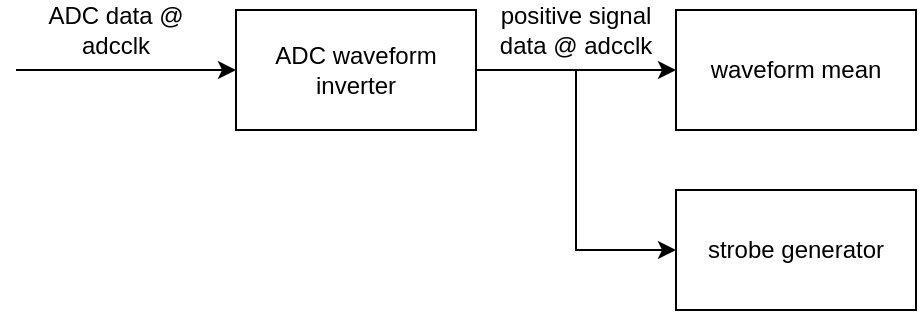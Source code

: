 <mxfile version="13.9.9" type="device"><diagram id="tDsNJ1fBDTF_r0xZkCq_" name="Страница 1"><mxGraphModel dx="1915" dy="968" grid="1" gridSize="10" guides="1" tooltips="1" connect="1" arrows="1" fold="1" page="1" pageScale="1" pageWidth="827" pageHeight="1169" math="0" shadow="0"><root><mxCell id="0"/><mxCell id="1" parent="0"/><mxCell id="m6FJcKTf4Ai-X5_8e5fj-6" style="edgeStyle=orthogonalEdgeStyle;rounded=0;orthogonalLoop=1;jettySize=auto;html=1;exitX=1;exitY=0.5;exitDx=0;exitDy=0;entryX=0;entryY=0.5;entryDx=0;entryDy=0;" edge="1" parent="1" source="m6FJcKTf4Ai-X5_8e5fj-1" target="m6FJcKTf4Ai-X5_8e5fj-4"><mxGeometry relative="1" as="geometry"/></mxCell><mxCell id="m6FJcKTf4Ai-X5_8e5fj-7" style="edgeStyle=orthogonalEdgeStyle;rounded=0;orthogonalLoop=1;jettySize=auto;html=1;exitX=1;exitY=0.5;exitDx=0;exitDy=0;entryX=0;entryY=0.5;entryDx=0;entryDy=0;" edge="1" parent="1" source="m6FJcKTf4Ai-X5_8e5fj-1" target="m6FJcKTf4Ai-X5_8e5fj-5"><mxGeometry relative="1" as="geometry"/></mxCell><mxCell id="m6FJcKTf4Ai-X5_8e5fj-1" value="ADC waveform inverter" style="rounded=0;whiteSpace=wrap;html=1;" vertex="1" parent="1"><mxGeometry x="-20" y="340" width="120" height="60" as="geometry"/></mxCell><mxCell id="m6FJcKTf4Ai-X5_8e5fj-2" value="" style="endArrow=classic;html=1;entryX=0;entryY=0.5;entryDx=0;entryDy=0;" edge="1" parent="1" target="m6FJcKTf4Ai-X5_8e5fj-1"><mxGeometry width="50" height="50" relative="1" as="geometry"><mxPoint x="-130" y="370" as="sourcePoint"/><mxPoint x="440" y="460" as="targetPoint"/></mxGeometry></mxCell><mxCell id="m6FJcKTf4Ai-X5_8e5fj-3" value="ADC data @ adcclk" style="text;html=1;strokeColor=none;fillColor=none;align=center;verticalAlign=middle;whiteSpace=wrap;rounded=0;" vertex="1" parent="1"><mxGeometry x="-130" y="340" width="100" height="20" as="geometry"/></mxCell><mxCell id="m6FJcKTf4Ai-X5_8e5fj-4" value="waveform mean" style="rounded=0;whiteSpace=wrap;html=1;" vertex="1" parent="1"><mxGeometry x="200" y="340" width="120" height="60" as="geometry"/></mxCell><mxCell id="m6FJcKTf4Ai-X5_8e5fj-5" value="strobe generator" style="rounded=0;whiteSpace=wrap;html=1;" vertex="1" parent="1"><mxGeometry x="200" y="430" width="120" height="60" as="geometry"/></mxCell><mxCell id="m6FJcKTf4Ai-X5_8e5fj-8" value="positive signal data @ adcclk" style="text;html=1;strokeColor=none;fillColor=none;align=center;verticalAlign=middle;whiteSpace=wrap;rounded=0;" vertex="1" parent="1"><mxGeometry x="100" y="340" width="100" height="20" as="geometry"/></mxCell></root></mxGraphModel></diagram></mxfile>